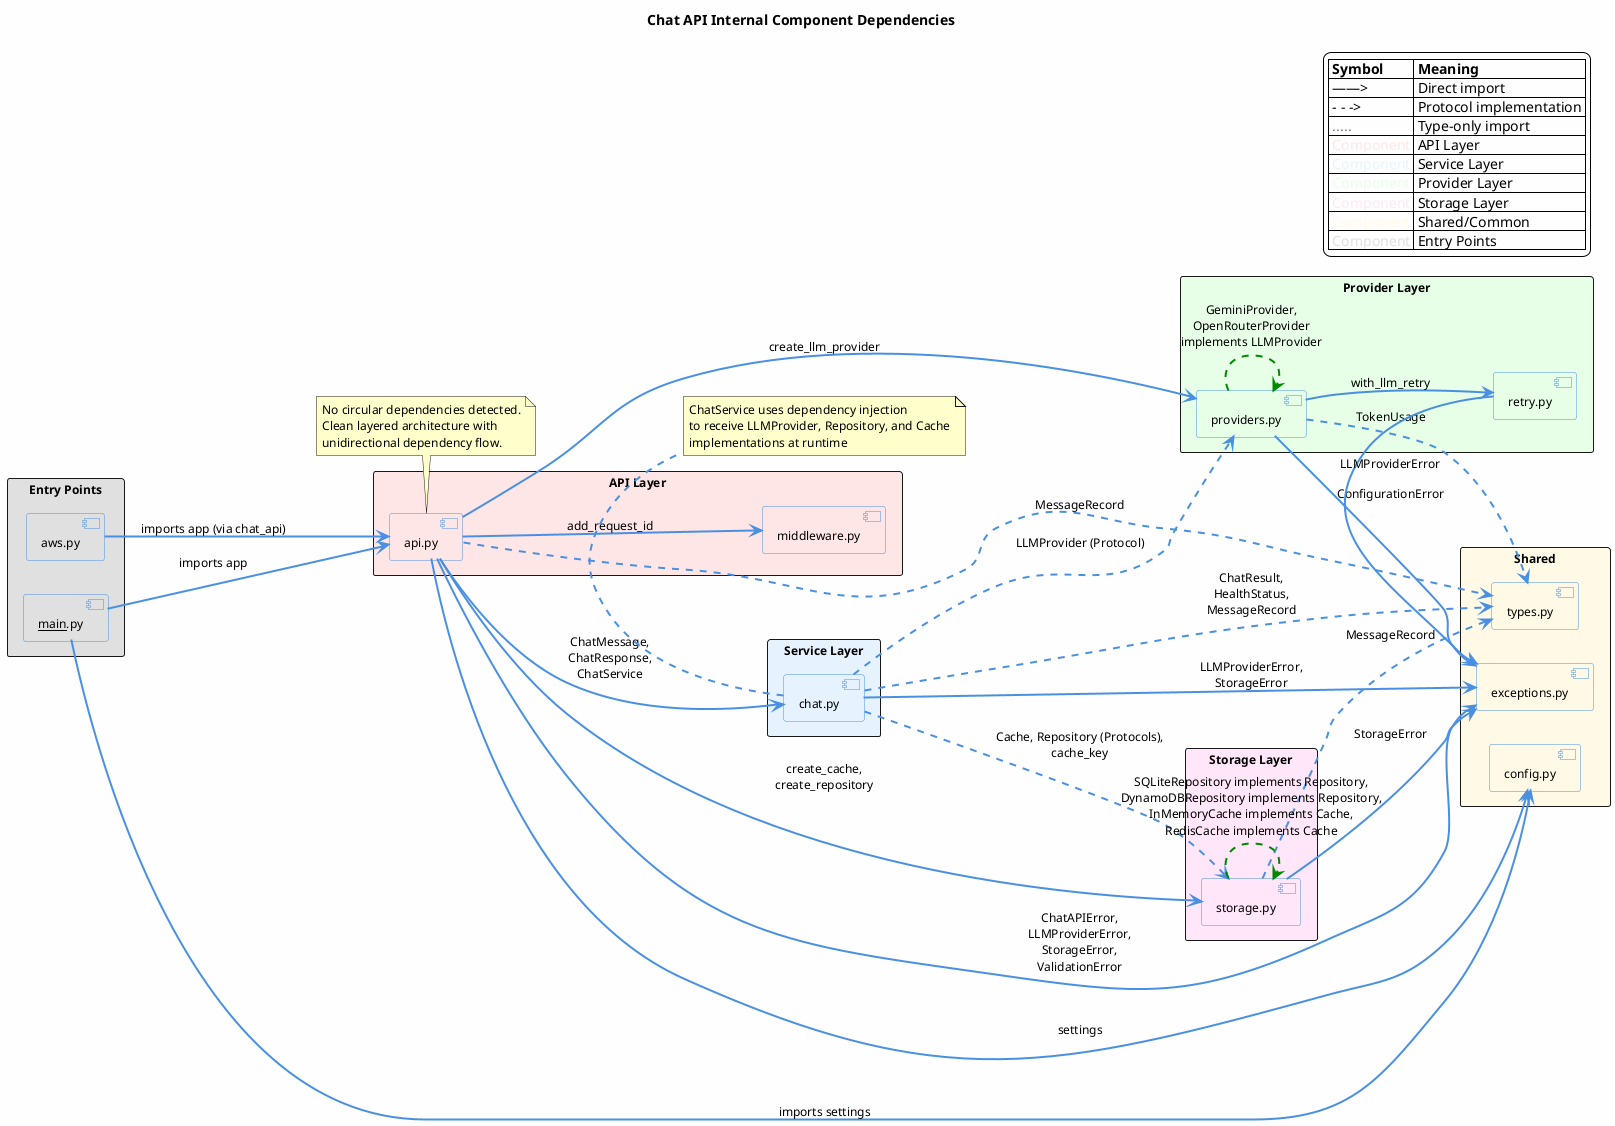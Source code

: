 @startuml component-dependencies

title Chat API Internal Component Dependencies
skinparam packageStyle rectangle
skinparam componentStyle uml2
skinparam backgroundColor #FEFEFE
skinparam defaultFontName Helvetica
skinparam defaultFontSize 12
skinparam ArrowThickness 2
skinparam ArrowColor #4A90E2
skinparam ComponentBackgroundColor #E8F4FD
skinparam ComponentBorderColor #4A90E2
skinparam NoteBackgroundColor #FFFFCC

' Legend
legend top right
|= Symbol |= Meaning |
| <color:#000000>——></color> | Direct import |
| <color:#000000>- - -></color> | Protocol implementation |
| <color:#808080>.....</color> | Type-only import |
| <color:#FFE6E6>Component</color> | API Layer |
| <color:#E6F3FF>Component</color> | Service Layer |
| <color:#E6FFE6>Component</color> | Provider Layer |
| <color:#FFE6F9>Component</color> | Storage Layer |
| <color:#FFF9E6>Component</color> | Shared/Common |
| <color:#E0E0E0>Component</color> | Entry Points |
endlegend

' Layout direction
left to right direction

' Entry Points
package "Entry Points" #E0E0E0 {
    component "__main__.py" as main #E0E0E0
    component "aws.py" as aws #E0E0E0
}

' API Layer
package "API Layer" #FFE6E6 {
    component "api.py" as api #FFE6E6
    component "middleware.py" as middleware #FFE6E6
}

' Service Layer
package "Service Layer" #E6F3FF {
    component "chat.py" as chat #E6F3FF
}

' Provider Layer
package "Provider Layer" #E6FFE6 {
    component "providers.py" as providers #E6FFE6
    component "retry.py" as retry_mod #E6FFE6
}

' Storage Layer
package "Storage Layer" #FFE6F9 {
    component "storage.py" as storage #FFE6F9
}

' Shared/Common
package "Shared" #FFF9E6 {
    component "config.py" as config #FFF9E6
    component "exceptions.py" as exceptions #FFF9E6
    component "types.py" as types #FFF9E6
}

' Entry point dependencies
main --> api : imports app
main --> config : imports settings
aws --> api : imports app (via chat_api)

' API Layer dependencies
api --> chat : ChatMessage,\nChatResponse,\nChatService
api --> config : settings
api --> exceptions : ChatAPIError,\nLLMProviderError,\nStorageError,\nValidationError
api --> middleware : add_request_id
api --> providers : create_llm_provider
api --> storage : create_cache,\ncreate_repository
api ..> types : MessageRecord

' Service Layer dependencies
chat --> exceptions : LLMProviderError,\nStorageError
chat ..> providers : LLMProvider (Protocol)
chat ..> storage : Cache, Repository (Protocols),\ncache_key
chat ..> types : ChatResult,\nHealthStatus,\nMessageRecord

' Provider Layer dependencies
providers --> exceptions : ConfigurationError
providers --> retry_mod : with_llm_retry
providers ..> types : TokenUsage
retry_mod --> exceptions : LLMProviderError

' Storage Layer dependencies
storage --> exceptions : StorageError
storage ..> types : MessageRecord

' Provider implementations (dashed lines for protocol implementation)
providers -[#008800,dashed]-> providers : GeminiProvider,\nOpenRouterProvider\nimplements LLMProvider

' Storage implementations (dashed lines for protocol implementation)
storage -[#008800,dashed]-> storage : SQLiteRepository implements Repository,\nDynamoDBRepository implements Repository,\nInMemoryCache implements Cache,\nRedisCache implements Cache

' Note about dependency injection
note bottom of chat
  ChatService uses dependency injection
  to receive LLMProvider, Repository, and Cache
  implementations at runtime
end note

' Note about no circular dependencies
note bottom of api
  No circular dependencies detected.
  Clean layered architecture with
  unidirectional dependency flow.
end note

@enduml

